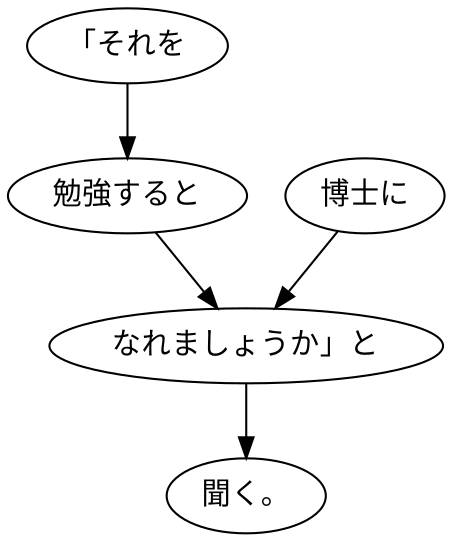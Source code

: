 digraph graph1670 {
	node0 [label="「それを"];
	node1 [label="勉強すると"];
	node2 [label="博士に"];
	node3 [label="なれましょうか」と"];
	node4 [label="聞く。"];
	node0 -> node1;
	node1 -> node3;
	node2 -> node3;
	node3 -> node4;
}
